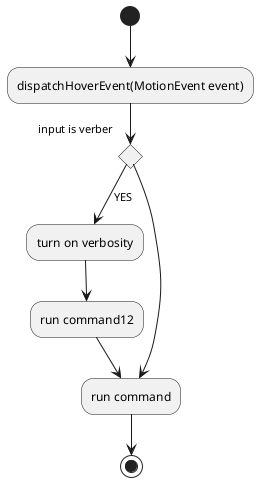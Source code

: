 @startuml
'https://plantuml.com/class-diagram
(*) -->"dispatchHoverEvent(MotionEvent event)"
If "input is verber" then
  --> [YES] "turn on verbosity"
  --> "run command12"
  --> "run command"
else
  --> "run command"
Endif
-->(*)
@enduml